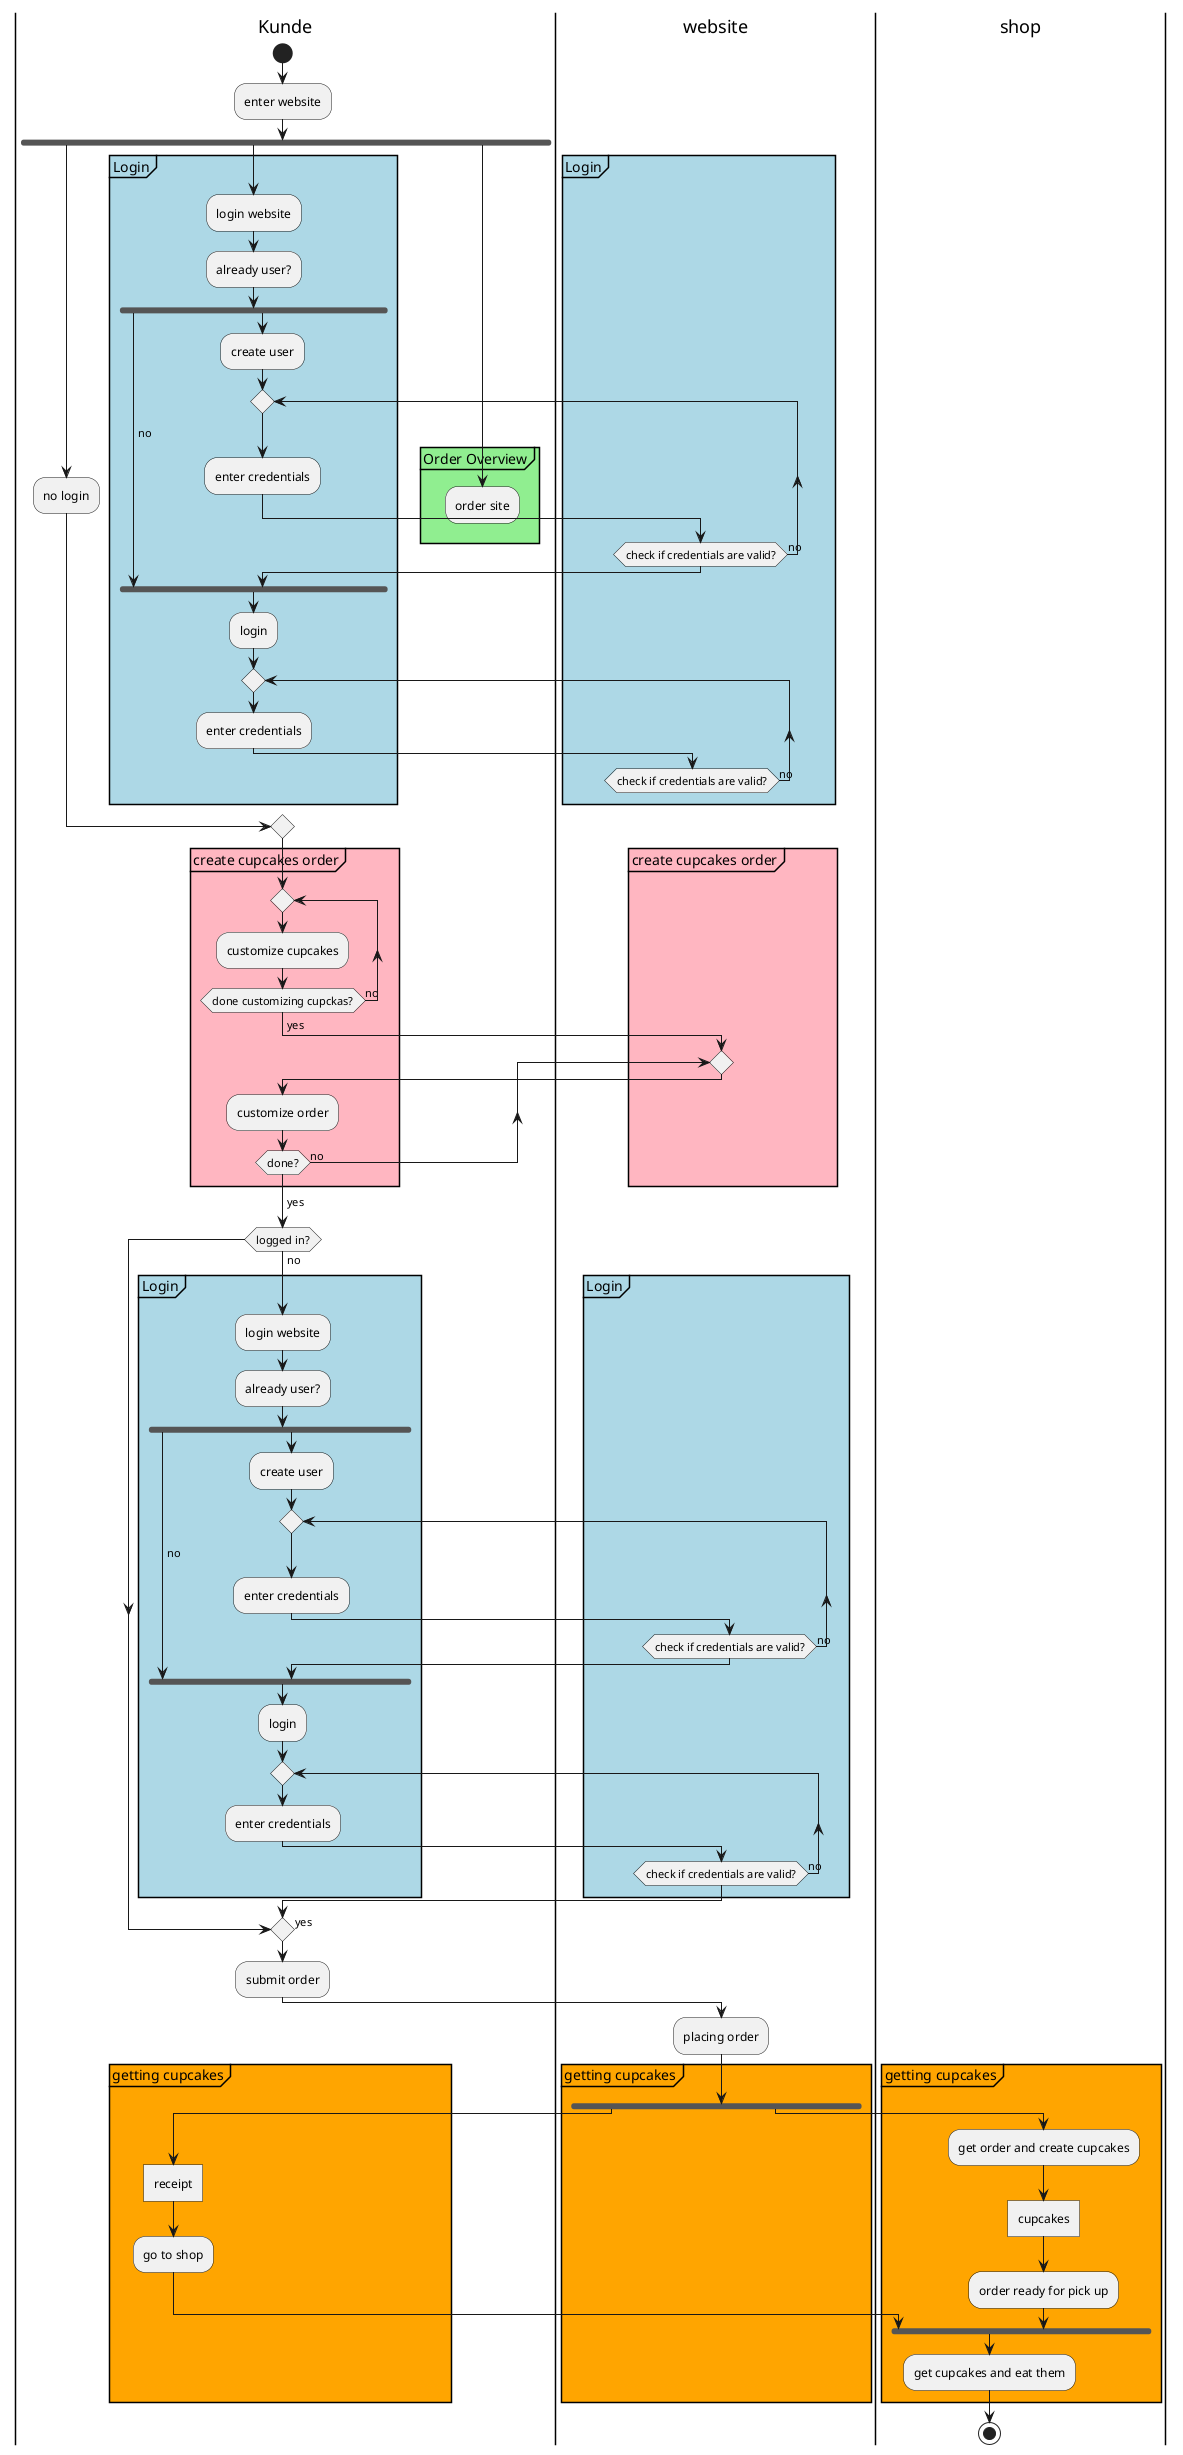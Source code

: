 @startuml
'https://plantuml.com/activity-diagram-beta
|Kunde|
start
:enter website;
fork
:no login;
fork again
partition #lightBlue Login {
:login website;
:already user?;
fork;
-> yes;
|Kunde|
-> no;
fork again
:create user;
repeat
:enter credentials;
|website|
repeat while (check if credentials are valid?) is (no)
|Kunde|
end fork;
:login;
repeat
:enter credentials;
|website|
repeat while (check if credentials are valid?) is (no)
}
|Kunde|
fork again
partition #lightGreen Order Overview {
:order site;
kill;
}
end merge
partition #lightPink create cupcakes order {
repeat
:customize cupcakes;
repeat while (done customizing cupckas?) is (no)
->yes;
|website|
repeat
|Kunde|
:customize order;
repeat while (done?) is (no)
}
-> yes;
if(logged in?) then
-> no;
partition #lightBlue Login {
:login website;
:already user?;
fork;
-> yes;
|Kunde|
-> no;
fork again
:create user;
repeat
:enter credentials;
|website|
repeat while (check if credentials are valid?) is (no)
|Kunde|
end fork;
:login;
repeat
:enter credentials;
|website|
repeat while (check if credentials are valid?) is (no)
}
else
-> yes;
endif
|Kunde|
:submit order;
|website|
:placing order;
partition #Orange getting cupcakes {
fork
|Kunde|
:receipt]
:go to shop;
fork again;
|shop|
:get order and create cupcakes;
:cupcakes]
:order ready for pick up;
|Kunde|
|shop|
end fork;
:get cupcakes and eat them;
}
stop
@enduml